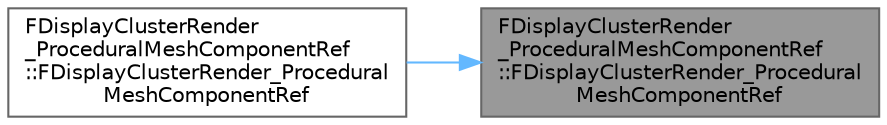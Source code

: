 digraph "FDisplayClusterRender_ProceduralMeshComponentRef::FDisplayClusterRender_ProceduralMeshComponentRef"
{
 // INTERACTIVE_SVG=YES
 // LATEX_PDF_SIZE
  bgcolor="transparent";
  edge [fontname=Helvetica,fontsize=10,labelfontname=Helvetica,labelfontsize=10];
  node [fontname=Helvetica,fontsize=10,shape=box,height=0.2,width=0.4];
  rankdir="RL";
  Node1 [id="Node000001",label="FDisplayClusterRender\l_ProceduralMeshComponentRef\l::FDisplayClusterRender_Procedural\lMeshComponentRef",height=0.2,width=0.4,color="gray40", fillcolor="grey60", style="filled", fontcolor="black",tooltip=" "];
  Node1 -> Node2 [id="edge1_Node000001_Node000002",dir="back",color="steelblue1",style="solid",tooltip=" "];
  Node2 [id="Node000002",label="FDisplayClusterRender\l_ProceduralMeshComponentRef\l::FDisplayClusterRender_Procedural\lMeshComponentRef",height=0.2,width=0.4,color="grey40", fillcolor="white", style="filled",URL="$d0/dc5/classFDisplayClusterRender__ProceduralMeshComponentRef.html#a936bb22ab9df2d39013022a77b2ef124",tooltip=" "];
}
